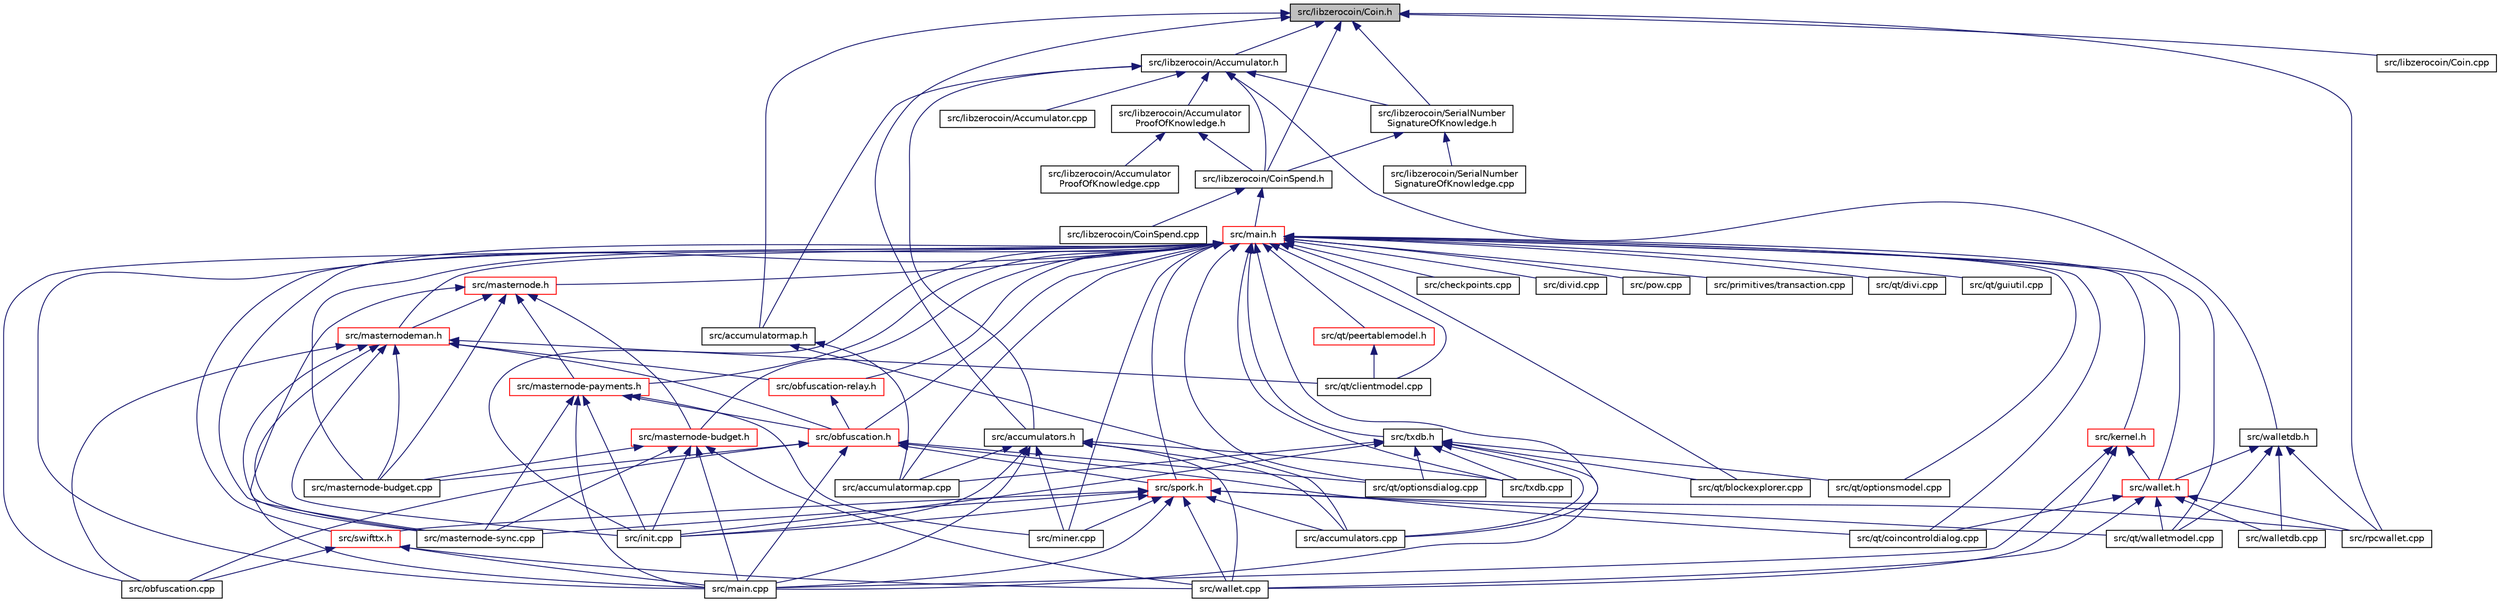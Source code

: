 digraph "src/libzerocoin/Coin.h"
{
  edge [fontname="Helvetica",fontsize="10",labelfontname="Helvetica",labelfontsize="10"];
  node [fontname="Helvetica",fontsize="10",shape=record];
  Node26 [label="src/libzerocoin/Coin.h",height=0.2,width=0.4,color="black", fillcolor="grey75", style="filled", fontcolor="black"];
  Node26 -> Node27 [dir="back",color="midnightblue",fontsize="10",style="solid",fontname="Helvetica"];
  Node27 [label="src/libzerocoin/Accumulator.h",height=0.2,width=0.4,color="black", fillcolor="white", style="filled",URL="$_accumulator_8h.html",tooltip="Accumulator and AccumulatorWitness classes for the Zerocoin library. "];
  Node27 -> Node28 [dir="back",color="midnightblue",fontsize="10",style="solid",fontname="Helvetica"];
  Node28 [label="src/accumulatormap.h",height=0.2,width=0.4,color="black", fillcolor="white", style="filled",URL="$accumulatormap_8h.html"];
  Node28 -> Node29 [dir="back",color="midnightblue",fontsize="10",style="solid",fontname="Helvetica"];
  Node29 [label="src/accumulatormap.cpp",height=0.2,width=0.4,color="black", fillcolor="white", style="filled",URL="$accumulatormap_8cpp.html"];
  Node28 -> Node30 [dir="back",color="midnightblue",fontsize="10",style="solid",fontname="Helvetica"];
  Node30 [label="src/accumulators.cpp",height=0.2,width=0.4,color="black", fillcolor="white", style="filled",URL="$accumulators_8cpp.html"];
  Node27 -> Node31 [dir="back",color="midnightblue",fontsize="10",style="solid",fontname="Helvetica"];
  Node31 [label="src/accumulators.h",height=0.2,width=0.4,color="black", fillcolor="white", style="filled",URL="$accumulators_8h.html"];
  Node31 -> Node29 [dir="back",color="midnightblue",fontsize="10",style="solid",fontname="Helvetica"];
  Node31 -> Node30 [dir="back",color="midnightblue",fontsize="10",style="solid",fontname="Helvetica"];
  Node31 -> Node32 [dir="back",color="midnightblue",fontsize="10",style="solid",fontname="Helvetica"];
  Node32 [label="src/init.cpp",height=0.2,width=0.4,color="black", fillcolor="white", style="filled",URL="$init_8cpp.html"];
  Node31 -> Node33 [dir="back",color="midnightblue",fontsize="10",style="solid",fontname="Helvetica"];
  Node33 [label="src/main.cpp",height=0.2,width=0.4,color="black", fillcolor="white", style="filled",URL="$main_8cpp.html"];
  Node31 -> Node34 [dir="back",color="midnightblue",fontsize="10",style="solid",fontname="Helvetica"];
  Node34 [label="src/miner.cpp",height=0.2,width=0.4,color="black", fillcolor="white", style="filled",URL="$miner_8cpp.html"];
  Node31 -> Node35 [dir="back",color="midnightblue",fontsize="10",style="solid",fontname="Helvetica"];
  Node35 [label="src/txdb.cpp",height=0.2,width=0.4,color="black", fillcolor="white", style="filled",URL="$txdb_8cpp.html"];
  Node31 -> Node36 [dir="back",color="midnightblue",fontsize="10",style="solid",fontname="Helvetica"];
  Node36 [label="src/wallet.cpp",height=0.2,width=0.4,color="black", fillcolor="white", style="filled",URL="$wallet_8cpp.html"];
  Node27 -> Node37 [dir="back",color="midnightblue",fontsize="10",style="solid",fontname="Helvetica"];
  Node37 [label="src/libzerocoin/CoinSpend.h",height=0.2,width=0.4,color="black", fillcolor="white", style="filled",URL="$_coin_spend_8h.html",tooltip="CoinSpend class for the Zerocoin library. "];
  Node37 -> Node38 [dir="back",color="midnightblue",fontsize="10",style="solid",fontname="Helvetica"];
  Node38 [label="src/main.h",height=0.2,width=0.4,color="red", fillcolor="white", style="filled",URL="$main_8h.html"];
  Node38 -> Node29 [dir="back",color="midnightblue",fontsize="10",style="solid",fontname="Helvetica"];
  Node38 -> Node39 [dir="back",color="midnightblue",fontsize="10",style="solid",fontname="Helvetica"];
  Node39 [label="src/txdb.h",height=0.2,width=0.4,color="black", fillcolor="white", style="filled",URL="$txdb_8h.html"];
  Node39 -> Node29 [dir="back",color="midnightblue",fontsize="10",style="solid",fontname="Helvetica"];
  Node39 -> Node30 [dir="back",color="midnightblue",fontsize="10",style="solid",fontname="Helvetica"];
  Node39 -> Node32 [dir="back",color="midnightblue",fontsize="10",style="solid",fontname="Helvetica"];
  Node39 -> Node33 [dir="back",color="midnightblue",fontsize="10",style="solid",fontname="Helvetica"];
  Node39 -> Node40 [dir="back",color="midnightblue",fontsize="10",style="solid",fontname="Helvetica"];
  Node40 [label="src/qt/blockexplorer.cpp",height=0.2,width=0.4,color="black", fillcolor="white", style="filled",URL="$blockexplorer_8cpp.html"];
  Node39 -> Node41 [dir="back",color="midnightblue",fontsize="10",style="solid",fontname="Helvetica"];
  Node41 [label="src/qt/optionsdialog.cpp",height=0.2,width=0.4,color="black", fillcolor="white", style="filled",URL="$optionsdialog_8cpp.html"];
  Node39 -> Node42 [dir="back",color="midnightblue",fontsize="10",style="solid",fontname="Helvetica"];
  Node42 [label="src/qt/optionsmodel.cpp",height=0.2,width=0.4,color="black", fillcolor="white", style="filled",URL="$optionsmodel_8cpp.html"];
  Node39 -> Node35 [dir="back",color="midnightblue",fontsize="10",style="solid",fontname="Helvetica"];
  Node38 -> Node30 [dir="back",color="midnightblue",fontsize="10",style="solid",fontname="Helvetica"];
  Node38 -> Node43 [dir="back",color="midnightblue",fontsize="10",style="solid",fontname="Helvetica"];
  Node43 [label="src/spork.h",height=0.2,width=0.4,color="red", fillcolor="white", style="filled",URL="$spork_8h.html"];
  Node43 -> Node30 [dir="back",color="midnightblue",fontsize="10",style="solid",fontname="Helvetica"];
  Node43 -> Node32 [dir="back",color="midnightblue",fontsize="10",style="solid",fontname="Helvetica"];
  Node43 -> Node33 [dir="back",color="midnightblue",fontsize="10",style="solid",fontname="Helvetica"];
  Node43 -> Node48 [dir="back",color="midnightblue",fontsize="10",style="solid",fontname="Helvetica"];
  Node48 [label="src/swifttx.h",height=0.2,width=0.4,color="red", fillcolor="white", style="filled",URL="$swifttx_8h.html"];
  Node48 -> Node33 [dir="back",color="midnightblue",fontsize="10",style="solid",fontname="Helvetica"];
  Node48 -> Node49 [dir="back",color="midnightblue",fontsize="10",style="solid",fontname="Helvetica"];
  Node49 [label="src/obfuscation.cpp",height=0.2,width=0.4,color="black", fillcolor="white", style="filled",URL="$obfuscation_8cpp.html"];
  Node48 -> Node36 [dir="back",color="midnightblue",fontsize="10",style="solid",fontname="Helvetica"];
  Node43 -> Node90 [dir="back",color="midnightblue",fontsize="10",style="solid",fontname="Helvetica"];
  Node90 [label="src/masternode-sync.cpp",height=0.2,width=0.4,color="black", fillcolor="white", style="filled",URL="$masternode-sync_8cpp.html"];
  Node43 -> Node34 [dir="back",color="midnightblue",fontsize="10",style="solid",fontname="Helvetica"];
  Node43 -> Node80 [dir="back",color="midnightblue",fontsize="10",style="solid",fontname="Helvetica"];
  Node80 [label="src/qt/walletmodel.cpp",height=0.2,width=0.4,color="black", fillcolor="white", style="filled",URL="$walletmodel_8cpp.html"];
  Node43 -> Node93 [dir="back",color="midnightblue",fontsize="10",style="solid",fontname="Helvetica"];
  Node93 [label="src/rpcwallet.cpp",height=0.2,width=0.4,color="black", fillcolor="white", style="filled",URL="$rpcwallet_8cpp.html"];
  Node43 -> Node36 [dir="back",color="midnightblue",fontsize="10",style="solid",fontname="Helvetica"];
  Node38 -> Node94 [dir="back",color="midnightblue",fontsize="10",style="solid",fontname="Helvetica"];
  Node94 [label="src/obfuscation.h",height=0.2,width=0.4,color="red", fillcolor="white", style="filled",URL="$obfuscation_8h.html"];
  Node94 -> Node43 [dir="back",color="midnightblue",fontsize="10",style="solid",fontname="Helvetica"];
  Node94 -> Node33 [dir="back",color="midnightblue",fontsize="10",style="solid",fontname="Helvetica"];
  Node94 -> Node100 [dir="back",color="midnightblue",fontsize="10",style="solid",fontname="Helvetica"];
  Node100 [label="src/masternode-budget.cpp",height=0.2,width=0.4,color="black", fillcolor="white", style="filled",URL="$masternode-budget_8cpp.html"];
  Node94 -> Node49 [dir="back",color="midnightblue",fontsize="10",style="solid",fontname="Helvetica"];
  Node94 -> Node56 [dir="back",color="midnightblue",fontsize="10",style="solid",fontname="Helvetica"];
  Node56 [label="src/qt/coincontroldialog.cpp",height=0.2,width=0.4,color="black", fillcolor="white", style="filled",URL="$coincontroldialog_8cpp.html"];
  Node94 -> Node41 [dir="back",color="midnightblue",fontsize="10",style="solid",fontname="Helvetica"];
  Node38 -> Node103 [dir="back",color="midnightblue",fontsize="10",style="solid",fontname="Helvetica"];
  Node103 [label="src/masternode-payments.h",height=0.2,width=0.4,color="red", fillcolor="white", style="filled",URL="$masternode-payments_8h.html"];
  Node103 -> Node94 [dir="back",color="midnightblue",fontsize="10",style="solid",fontname="Helvetica"];
  Node103 -> Node32 [dir="back",color="midnightblue",fontsize="10",style="solid",fontname="Helvetica"];
  Node103 -> Node33 [dir="back",color="midnightblue",fontsize="10",style="solid",fontname="Helvetica"];
  Node103 -> Node90 [dir="back",color="midnightblue",fontsize="10",style="solid",fontname="Helvetica"];
  Node103 -> Node34 [dir="back",color="midnightblue",fontsize="10",style="solid",fontname="Helvetica"];
  Node38 -> Node104 [dir="back",color="midnightblue",fontsize="10",style="solid",fontname="Helvetica"];
  Node104 [label="src/masternode.h",height=0.2,width=0.4,color="red", fillcolor="white", style="filled",URL="$masternode_8h.html"];
  Node104 -> Node103 [dir="back",color="midnightblue",fontsize="10",style="solid",fontname="Helvetica"];
  Node104 -> Node105 [dir="back",color="midnightblue",fontsize="10",style="solid",fontname="Helvetica"];
  Node105 [label="src/masternodeman.h",height=0.2,width=0.4,color="red", fillcolor="white", style="filled",URL="$masternodeman_8h.html"];
  Node105 -> Node94 [dir="back",color="midnightblue",fontsize="10",style="solid",fontname="Helvetica"];
  Node105 -> Node96 [dir="back",color="midnightblue",fontsize="10",style="solid",fontname="Helvetica"];
  Node96 [label="src/obfuscation-relay.h",height=0.2,width=0.4,color="red", fillcolor="white", style="filled",URL="$obfuscation-relay_8h.html"];
  Node96 -> Node94 [dir="back",color="midnightblue",fontsize="10",style="solid",fontname="Helvetica"];
  Node105 -> Node32 [dir="back",color="midnightblue",fontsize="10",style="solid",fontname="Helvetica"];
  Node105 -> Node33 [dir="back",color="midnightblue",fontsize="10",style="solid",fontname="Helvetica"];
  Node105 -> Node100 [dir="back",color="midnightblue",fontsize="10",style="solid",fontname="Helvetica"];
  Node105 -> Node90 [dir="back",color="midnightblue",fontsize="10",style="solid",fontname="Helvetica"];
  Node105 -> Node49 [dir="back",color="midnightblue",fontsize="10",style="solid",fontname="Helvetica"];
  Node105 -> Node106 [dir="back",color="midnightblue",fontsize="10",style="solid",fontname="Helvetica"];
  Node106 [label="src/qt/clientmodel.cpp",height=0.2,width=0.4,color="black", fillcolor="white", style="filled",URL="$clientmodel_8cpp.html"];
  Node104 -> Node107 [dir="back",color="midnightblue",fontsize="10",style="solid",fontname="Helvetica"];
  Node107 [label="src/masternode-budget.h",height=0.2,width=0.4,color="red", fillcolor="white", style="filled",URL="$masternode-budget_8h.html"];
  Node107 -> Node32 [dir="back",color="midnightblue",fontsize="10",style="solid",fontname="Helvetica"];
  Node107 -> Node33 [dir="back",color="midnightblue",fontsize="10",style="solid",fontname="Helvetica"];
  Node107 -> Node100 [dir="back",color="midnightblue",fontsize="10",style="solid",fontname="Helvetica"];
  Node107 -> Node90 [dir="back",color="midnightblue",fontsize="10",style="solid",fontname="Helvetica"];
  Node107 -> Node36 [dir="back",color="midnightblue",fontsize="10",style="solid",fontname="Helvetica"];
  Node104 -> Node100 [dir="back",color="midnightblue",fontsize="10",style="solid",fontname="Helvetica"];
  Node104 -> Node90 [dir="back",color="midnightblue",fontsize="10",style="solid",fontname="Helvetica"];
  Node38 -> Node105 [dir="back",color="midnightblue",fontsize="10",style="solid",fontname="Helvetica"];
  Node38 -> Node112 [dir="back",color="midnightblue",fontsize="10",style="solid",fontname="Helvetica"];
  Node112 [label="src/kernel.h",height=0.2,width=0.4,color="red", fillcolor="white", style="filled",URL="$kernel_8h.html"];
  Node112 -> Node113 [dir="back",color="midnightblue",fontsize="10",style="solid",fontname="Helvetica"];
  Node113 [label="src/wallet.h",height=0.2,width=0.4,color="red", fillcolor="white", style="filled",URL="$wallet_8h.html"];
  Node113 -> Node56 [dir="back",color="midnightblue",fontsize="10",style="solid",fontname="Helvetica"];
  Node113 -> Node80 [dir="back",color="midnightblue",fontsize="10",style="solid",fontname="Helvetica"];
  Node113 -> Node93 [dir="back",color="midnightblue",fontsize="10",style="solid",fontname="Helvetica"];
  Node113 -> Node36 [dir="back",color="midnightblue",fontsize="10",style="solid",fontname="Helvetica"];
  Node113 -> Node115 [dir="back",color="midnightblue",fontsize="10",style="solid",fontname="Helvetica"];
  Node115 [label="src/walletdb.cpp",height=0.2,width=0.4,color="black", fillcolor="white", style="filled",URL="$walletdb_8cpp.html"];
  Node112 -> Node33 [dir="back",color="midnightblue",fontsize="10",style="solid",fontname="Helvetica"];
  Node112 -> Node36 [dir="back",color="midnightblue",fontsize="10",style="solid",fontname="Helvetica"];
  Node38 -> Node113 [dir="back",color="midnightblue",fontsize="10",style="solid",fontname="Helvetica"];
  Node38 -> Node96 [dir="back",color="midnightblue",fontsize="10",style="solid",fontname="Helvetica"];
  Node38 -> Node117 [dir="back",color="midnightblue",fontsize="10",style="solid",fontname="Helvetica"];
  Node117 [label="src/checkpoints.cpp",height=0.2,width=0.4,color="black", fillcolor="white", style="filled",URL="$checkpoints_8cpp.html"];
  Node38 -> Node118 [dir="back",color="midnightblue",fontsize="10",style="solid",fontname="Helvetica"];
  Node118 [label="src/divid.cpp",height=0.2,width=0.4,color="black", fillcolor="white", style="filled",URL="$divid_8cpp.html"];
  Node38 -> Node32 [dir="back",color="midnightblue",fontsize="10",style="solid",fontname="Helvetica"];
  Node38 -> Node107 [dir="back",color="midnightblue",fontsize="10",style="solid",fontname="Helvetica"];
  Node38 -> Node33 [dir="back",color="midnightblue",fontsize="10",style="solid",fontname="Helvetica"];
  Node38 -> Node48 [dir="back",color="midnightblue",fontsize="10",style="solid",fontname="Helvetica"];
  Node38 -> Node100 [dir="back",color="midnightblue",fontsize="10",style="solid",fontname="Helvetica"];
  Node38 -> Node90 [dir="back",color="midnightblue",fontsize="10",style="solid",fontname="Helvetica"];
  Node38 -> Node34 [dir="back",color="midnightblue",fontsize="10",style="solid",fontname="Helvetica"];
  Node38 -> Node49 [dir="back",color="midnightblue",fontsize="10",style="solid",fontname="Helvetica"];
  Node38 -> Node119 [dir="back",color="midnightblue",fontsize="10",style="solid",fontname="Helvetica"];
  Node119 [label="src/pow.cpp",height=0.2,width=0.4,color="black", fillcolor="white", style="filled",URL="$pow_8cpp.html"];
  Node38 -> Node120 [dir="back",color="midnightblue",fontsize="10",style="solid",fontname="Helvetica"];
  Node120 [label="src/primitives/transaction.cpp",height=0.2,width=0.4,color="black", fillcolor="white", style="filled",URL="$transaction_8cpp.html"];
  Node38 -> Node121 [dir="back",color="midnightblue",fontsize="10",style="solid",fontname="Helvetica"];
  Node121 [label="src/qt/peertablemodel.h",height=0.2,width=0.4,color="red", fillcolor="white", style="filled",URL="$peertablemodel_8h.html"];
  Node121 -> Node106 [dir="back",color="midnightblue",fontsize="10",style="solid",fontname="Helvetica"];
  Node38 -> Node40 [dir="back",color="midnightblue",fontsize="10",style="solid",fontname="Helvetica"];
  Node38 -> Node106 [dir="back",color="midnightblue",fontsize="10",style="solid",fontname="Helvetica"];
  Node38 -> Node56 [dir="back",color="midnightblue",fontsize="10",style="solid",fontname="Helvetica"];
  Node38 -> Node125 [dir="back",color="midnightblue",fontsize="10",style="solid",fontname="Helvetica"];
  Node125 [label="src/qt/divi.cpp",height=0.2,width=0.4,color="black", fillcolor="white", style="filled",URL="$divi_8cpp.html"];
  Node38 -> Node60 [dir="back",color="midnightblue",fontsize="10",style="solid",fontname="Helvetica"];
  Node60 [label="src/qt/guiutil.cpp",height=0.2,width=0.4,color="black", fillcolor="white", style="filled",URL="$guiutil_8cpp.html"];
  Node38 -> Node41 [dir="back",color="midnightblue",fontsize="10",style="solid",fontname="Helvetica"];
  Node38 -> Node42 [dir="back",color="midnightblue",fontsize="10",style="solid",fontname="Helvetica"];
  Node38 -> Node80 [dir="back",color="midnightblue",fontsize="10",style="solid",fontname="Helvetica"];
  Node38 -> Node35 [dir="back",color="midnightblue",fontsize="10",style="solid",fontname="Helvetica"];
  Node37 -> Node135 [dir="back",color="midnightblue",fontsize="10",style="solid",fontname="Helvetica"];
  Node135 [label="src/libzerocoin/CoinSpend.cpp",height=0.2,width=0.4,color="black", fillcolor="white", style="filled",URL="$_coin_spend_8cpp.html",tooltip="CoinSpend class for the Zerocoin library. "];
  Node27 -> Node136 [dir="back",color="midnightblue",fontsize="10",style="solid",fontname="Helvetica"];
  Node136 [label="src/libzerocoin/Accumulator\lProofOfKnowledge.h",height=0.2,width=0.4,color="black", fillcolor="white", style="filled",URL="$_accumulator_proof_of_knowledge_8h.html",tooltip="AccumulatorProofOfKnowledge class for the Zerocoin library. "];
  Node136 -> Node37 [dir="back",color="midnightblue",fontsize="10",style="solid",fontname="Helvetica"];
  Node136 -> Node137 [dir="back",color="midnightblue",fontsize="10",style="solid",fontname="Helvetica"];
  Node137 [label="src/libzerocoin/Accumulator\lProofOfKnowledge.cpp",height=0.2,width=0.4,color="black", fillcolor="white", style="filled",URL="$_accumulator_proof_of_knowledge_8cpp.html",tooltip="AccumulatorProofOfKnowledge class for the Zerocoin library. "];
  Node27 -> Node138 [dir="back",color="midnightblue",fontsize="10",style="solid",fontname="Helvetica"];
  Node138 [label="src/libzerocoin/SerialNumber\lSignatureOfKnowledge.h",height=0.2,width=0.4,color="black", fillcolor="white", style="filled",URL="$_serial_number_signature_of_knowledge_8h.html",tooltip="SerialNumberSignatureOfKnowledge class for the Zerocoin library. "];
  Node138 -> Node37 [dir="back",color="midnightblue",fontsize="10",style="solid",fontname="Helvetica"];
  Node138 -> Node139 [dir="back",color="midnightblue",fontsize="10",style="solid",fontname="Helvetica"];
  Node139 [label="src/libzerocoin/SerialNumber\lSignatureOfKnowledge.cpp",height=0.2,width=0.4,color="black", fillcolor="white", style="filled",URL="$_serial_number_signature_of_knowledge_8cpp.html",tooltip="SerialNumberSignatureOfKnowledge class for the Zerocoin library. "];
  Node27 -> Node140 [dir="back",color="midnightblue",fontsize="10",style="solid",fontname="Helvetica"];
  Node140 [label="src/walletdb.h",height=0.2,width=0.4,color="black", fillcolor="white", style="filled",URL="$walletdb_8h.html"];
  Node140 -> Node113 [dir="back",color="midnightblue",fontsize="10",style="solid",fontname="Helvetica"];
  Node140 -> Node80 [dir="back",color="midnightblue",fontsize="10",style="solid",fontname="Helvetica"];
  Node140 -> Node93 [dir="back",color="midnightblue",fontsize="10",style="solid",fontname="Helvetica"];
  Node140 -> Node115 [dir="back",color="midnightblue",fontsize="10",style="solid",fontname="Helvetica"];
  Node27 -> Node141 [dir="back",color="midnightblue",fontsize="10",style="solid",fontname="Helvetica"];
  Node141 [label="src/libzerocoin/Accumulator.cpp",height=0.2,width=0.4,color="black", fillcolor="white", style="filled",URL="$_accumulator_8cpp.html",tooltip="Accumulator and AccumulatorWitness classes for the Zerocoin library. "];
  Node26 -> Node28 [dir="back",color="midnightblue",fontsize="10",style="solid",fontname="Helvetica"];
  Node26 -> Node31 [dir="back",color="midnightblue",fontsize="10",style="solid",fontname="Helvetica"];
  Node26 -> Node37 [dir="back",color="midnightblue",fontsize="10",style="solid",fontname="Helvetica"];
  Node26 -> Node138 [dir="back",color="midnightblue",fontsize="10",style="solid",fontname="Helvetica"];
  Node26 -> Node142 [dir="back",color="midnightblue",fontsize="10",style="solid",fontname="Helvetica"];
  Node142 [label="src/libzerocoin/Coin.cpp",height=0.2,width=0.4,color="black", fillcolor="white", style="filled",URL="$_coin_8cpp.html",tooltip="PublicCoin and PrivateCoin classes for the Zerocoin library. "];
  Node26 -> Node93 [dir="back",color="midnightblue",fontsize="10",style="solid",fontname="Helvetica"];
}
